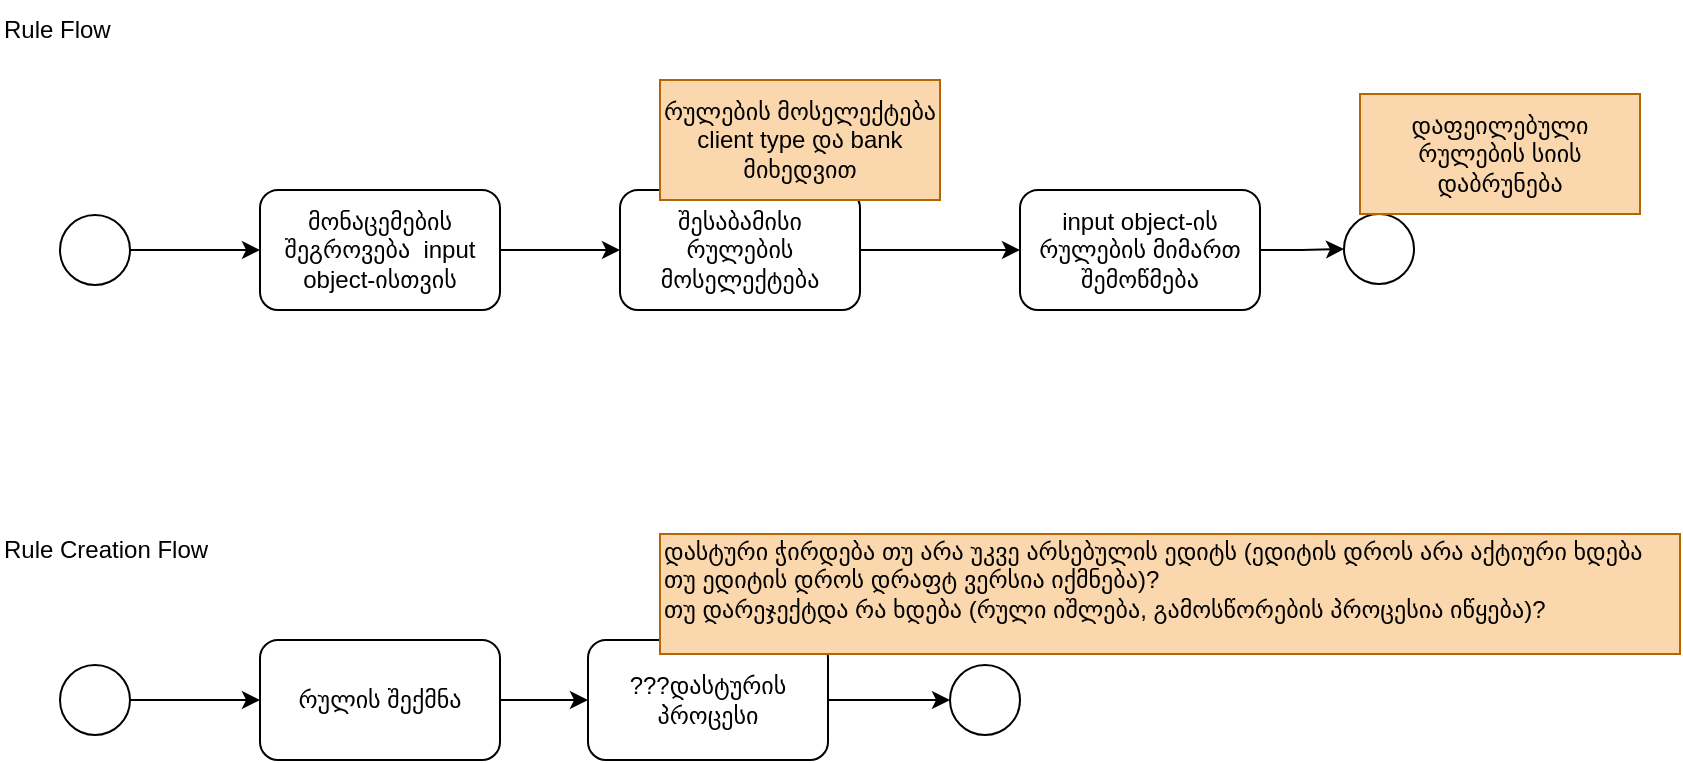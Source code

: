 <mxfile version="26.0.5">
  <diagram name="Page-1" id="Lh-T_gdKzuXXyjlzGfSb">
    <mxGraphModel dx="587" dy="539" grid="1" gridSize="10" guides="1" tooltips="1" connect="1" arrows="1" fold="1" page="1" pageScale="1" pageWidth="827" pageHeight="1169" math="0" shadow="0">
      <root>
        <mxCell id="0" />
        <mxCell id="1" parent="0" />
        <mxCell id="hWasK9_cLOe1ZShyX94d-3" value="Rule Flow" style="text;html=1;align=left;verticalAlign=middle;whiteSpace=wrap;rounded=0;" vertex="1" parent="1">
          <mxGeometry x="120" y="460" width="60" height="30" as="geometry" />
        </mxCell>
        <mxCell id="hWasK9_cLOe1ZShyX94d-4" value="Rule Creation Flow" style="text;html=1;align=left;verticalAlign=middle;whiteSpace=wrap;rounded=0;" vertex="1" parent="1">
          <mxGeometry x="120" y="720" width="130" height="30" as="geometry" />
        </mxCell>
        <mxCell id="hWasK9_cLOe1ZShyX94d-9" style="edgeStyle=orthogonalEdgeStyle;rounded=0;orthogonalLoop=1;jettySize=auto;html=1;" edge="1" parent="1" source="hWasK9_cLOe1ZShyX94d-6" target="hWasK9_cLOe1ZShyX94d-7">
          <mxGeometry relative="1" as="geometry" />
        </mxCell>
        <mxCell id="hWasK9_cLOe1ZShyX94d-6" value="მონაცემების შეგროვება&amp;nbsp; input object-ისთვის" style="rounded=1;whiteSpace=wrap;html=1;fillColor=none;" vertex="1" parent="1">
          <mxGeometry x="250" y="555" width="120" height="60" as="geometry" />
        </mxCell>
        <mxCell id="hWasK9_cLOe1ZShyX94d-10" style="edgeStyle=orthogonalEdgeStyle;rounded=0;orthogonalLoop=1;jettySize=auto;html=1;" edge="1" parent="1" source="hWasK9_cLOe1ZShyX94d-7" target="hWasK9_cLOe1ZShyX94d-8">
          <mxGeometry relative="1" as="geometry" />
        </mxCell>
        <mxCell id="hWasK9_cLOe1ZShyX94d-7" value="შესაბამისი რულების მოსელექტება" style="rounded=1;whiteSpace=wrap;html=1;fillColor=none;" vertex="1" parent="1">
          <mxGeometry x="430" y="555" width="120" height="60" as="geometry" />
        </mxCell>
        <mxCell id="hWasK9_cLOe1ZShyX94d-14" style="edgeStyle=orthogonalEdgeStyle;rounded=0;orthogonalLoop=1;jettySize=auto;html=1;entryX=0;entryY=0.5;entryDx=0;entryDy=0;" edge="1" parent="1" source="hWasK9_cLOe1ZShyX94d-8" target="hWasK9_cLOe1ZShyX94d-13">
          <mxGeometry relative="1" as="geometry" />
        </mxCell>
        <mxCell id="hWasK9_cLOe1ZShyX94d-8" value="input object-ის რულების მიმართ შემოწმება" style="rounded=1;whiteSpace=wrap;html=1;fillColor=none;" vertex="1" parent="1">
          <mxGeometry x="630" y="555" width="120" height="60" as="geometry" />
        </mxCell>
        <mxCell id="hWasK9_cLOe1ZShyX94d-11" value="რულების მოსელექტება client type და bank მიხედვით" style="rounded=0;whiteSpace=wrap;html=1;fillColor=#fad7ac;strokeColor=#b46504;" vertex="1" parent="1">
          <mxGeometry x="450" y="500" width="140" height="60" as="geometry" />
        </mxCell>
        <mxCell id="hWasK9_cLOe1ZShyX94d-13" value="" style="ellipse;whiteSpace=wrap;html=1;aspect=fixed;fillColor=none;" vertex="1" parent="1">
          <mxGeometry x="792" y="567" width="35" height="35" as="geometry" />
        </mxCell>
        <mxCell id="hWasK9_cLOe1ZShyX94d-16" style="edgeStyle=orthogonalEdgeStyle;rounded=0;orthogonalLoop=1;jettySize=auto;html=1;" edge="1" parent="1" source="hWasK9_cLOe1ZShyX94d-15" target="hWasK9_cLOe1ZShyX94d-6">
          <mxGeometry relative="1" as="geometry" />
        </mxCell>
        <mxCell id="hWasK9_cLOe1ZShyX94d-15" value="" style="ellipse;whiteSpace=wrap;html=1;aspect=fixed;fillColor=none;" vertex="1" parent="1">
          <mxGeometry x="150" y="567.5" width="35" height="35" as="geometry" />
        </mxCell>
        <mxCell id="hWasK9_cLOe1ZShyX94d-17" value="დაფეილებული რულების სიის დაბრუნება" style="rounded=0;whiteSpace=wrap;html=1;fillColor=#fad7ac;strokeColor=#b46504;" vertex="1" parent="1">
          <mxGeometry x="800" y="507" width="140" height="60" as="geometry" />
        </mxCell>
        <mxCell id="hWasK9_cLOe1ZShyX94d-30" style="edgeStyle=orthogonalEdgeStyle;rounded=0;orthogonalLoop=1;jettySize=auto;html=1;entryX=0;entryY=0.5;entryDx=0;entryDy=0;" edge="1" parent="1" source="hWasK9_cLOe1ZShyX94d-20" target="hWasK9_cLOe1ZShyX94d-27">
          <mxGeometry relative="1" as="geometry" />
        </mxCell>
        <mxCell id="hWasK9_cLOe1ZShyX94d-20" value="რულის შექმნა" style="rounded=1;whiteSpace=wrap;html=1;fillColor=none;" vertex="1" parent="1">
          <mxGeometry x="250" y="780" width="120" height="60" as="geometry" />
        </mxCell>
        <mxCell id="hWasK9_cLOe1ZShyX94d-21" style="edgeStyle=orthogonalEdgeStyle;rounded=0;orthogonalLoop=1;jettySize=auto;html=1;" edge="1" parent="1" source="hWasK9_cLOe1ZShyX94d-22" target="hWasK9_cLOe1ZShyX94d-20">
          <mxGeometry relative="1" as="geometry" />
        </mxCell>
        <mxCell id="hWasK9_cLOe1ZShyX94d-22" value="" style="ellipse;whiteSpace=wrap;html=1;aspect=fixed;fillColor=none;" vertex="1" parent="1">
          <mxGeometry x="150" y="792.5" width="35" height="35" as="geometry" />
        </mxCell>
        <mxCell id="hWasK9_cLOe1ZShyX94d-32" style="edgeStyle=orthogonalEdgeStyle;rounded=0;orthogonalLoop=1;jettySize=auto;html=1;" edge="1" parent="1" source="hWasK9_cLOe1ZShyX94d-27" target="hWasK9_cLOe1ZShyX94d-31">
          <mxGeometry relative="1" as="geometry" />
        </mxCell>
        <mxCell id="hWasK9_cLOe1ZShyX94d-27" value="???დასტურის პროცესი" style="rounded=1;whiteSpace=wrap;html=1;fillColor=none;" vertex="1" parent="1">
          <mxGeometry x="414" y="780" width="120" height="60" as="geometry" />
        </mxCell>
        <mxCell id="hWasK9_cLOe1ZShyX94d-31" value="" style="ellipse;whiteSpace=wrap;html=1;aspect=fixed;fillColor=none;" vertex="1" parent="1">
          <mxGeometry x="595" y="792.5" width="35" height="35" as="geometry" />
        </mxCell>
        <mxCell id="hWasK9_cLOe1ZShyX94d-33" value="დასტური ჭირდება თუ არა უკვე არსებულის ედიტს (ედიტის დროს არა აქტიური ხდება თუ ედიტის დროს დრაფტ ვერსია იქმნება)?&lt;br&gt;თუ დარეჯექტდა რა ხდება (რული იშლება, გამოსწორების პროცესია იწყება)?&lt;br&gt;&lt;div&gt;&lt;br&gt;&lt;/div&gt;" style="rounded=0;whiteSpace=wrap;html=1;fillColor=#fad7ac;strokeColor=#b46504;align=left;" vertex="1" parent="1">
          <mxGeometry x="450" y="727" width="510" height="60" as="geometry" />
        </mxCell>
      </root>
    </mxGraphModel>
  </diagram>
</mxfile>
